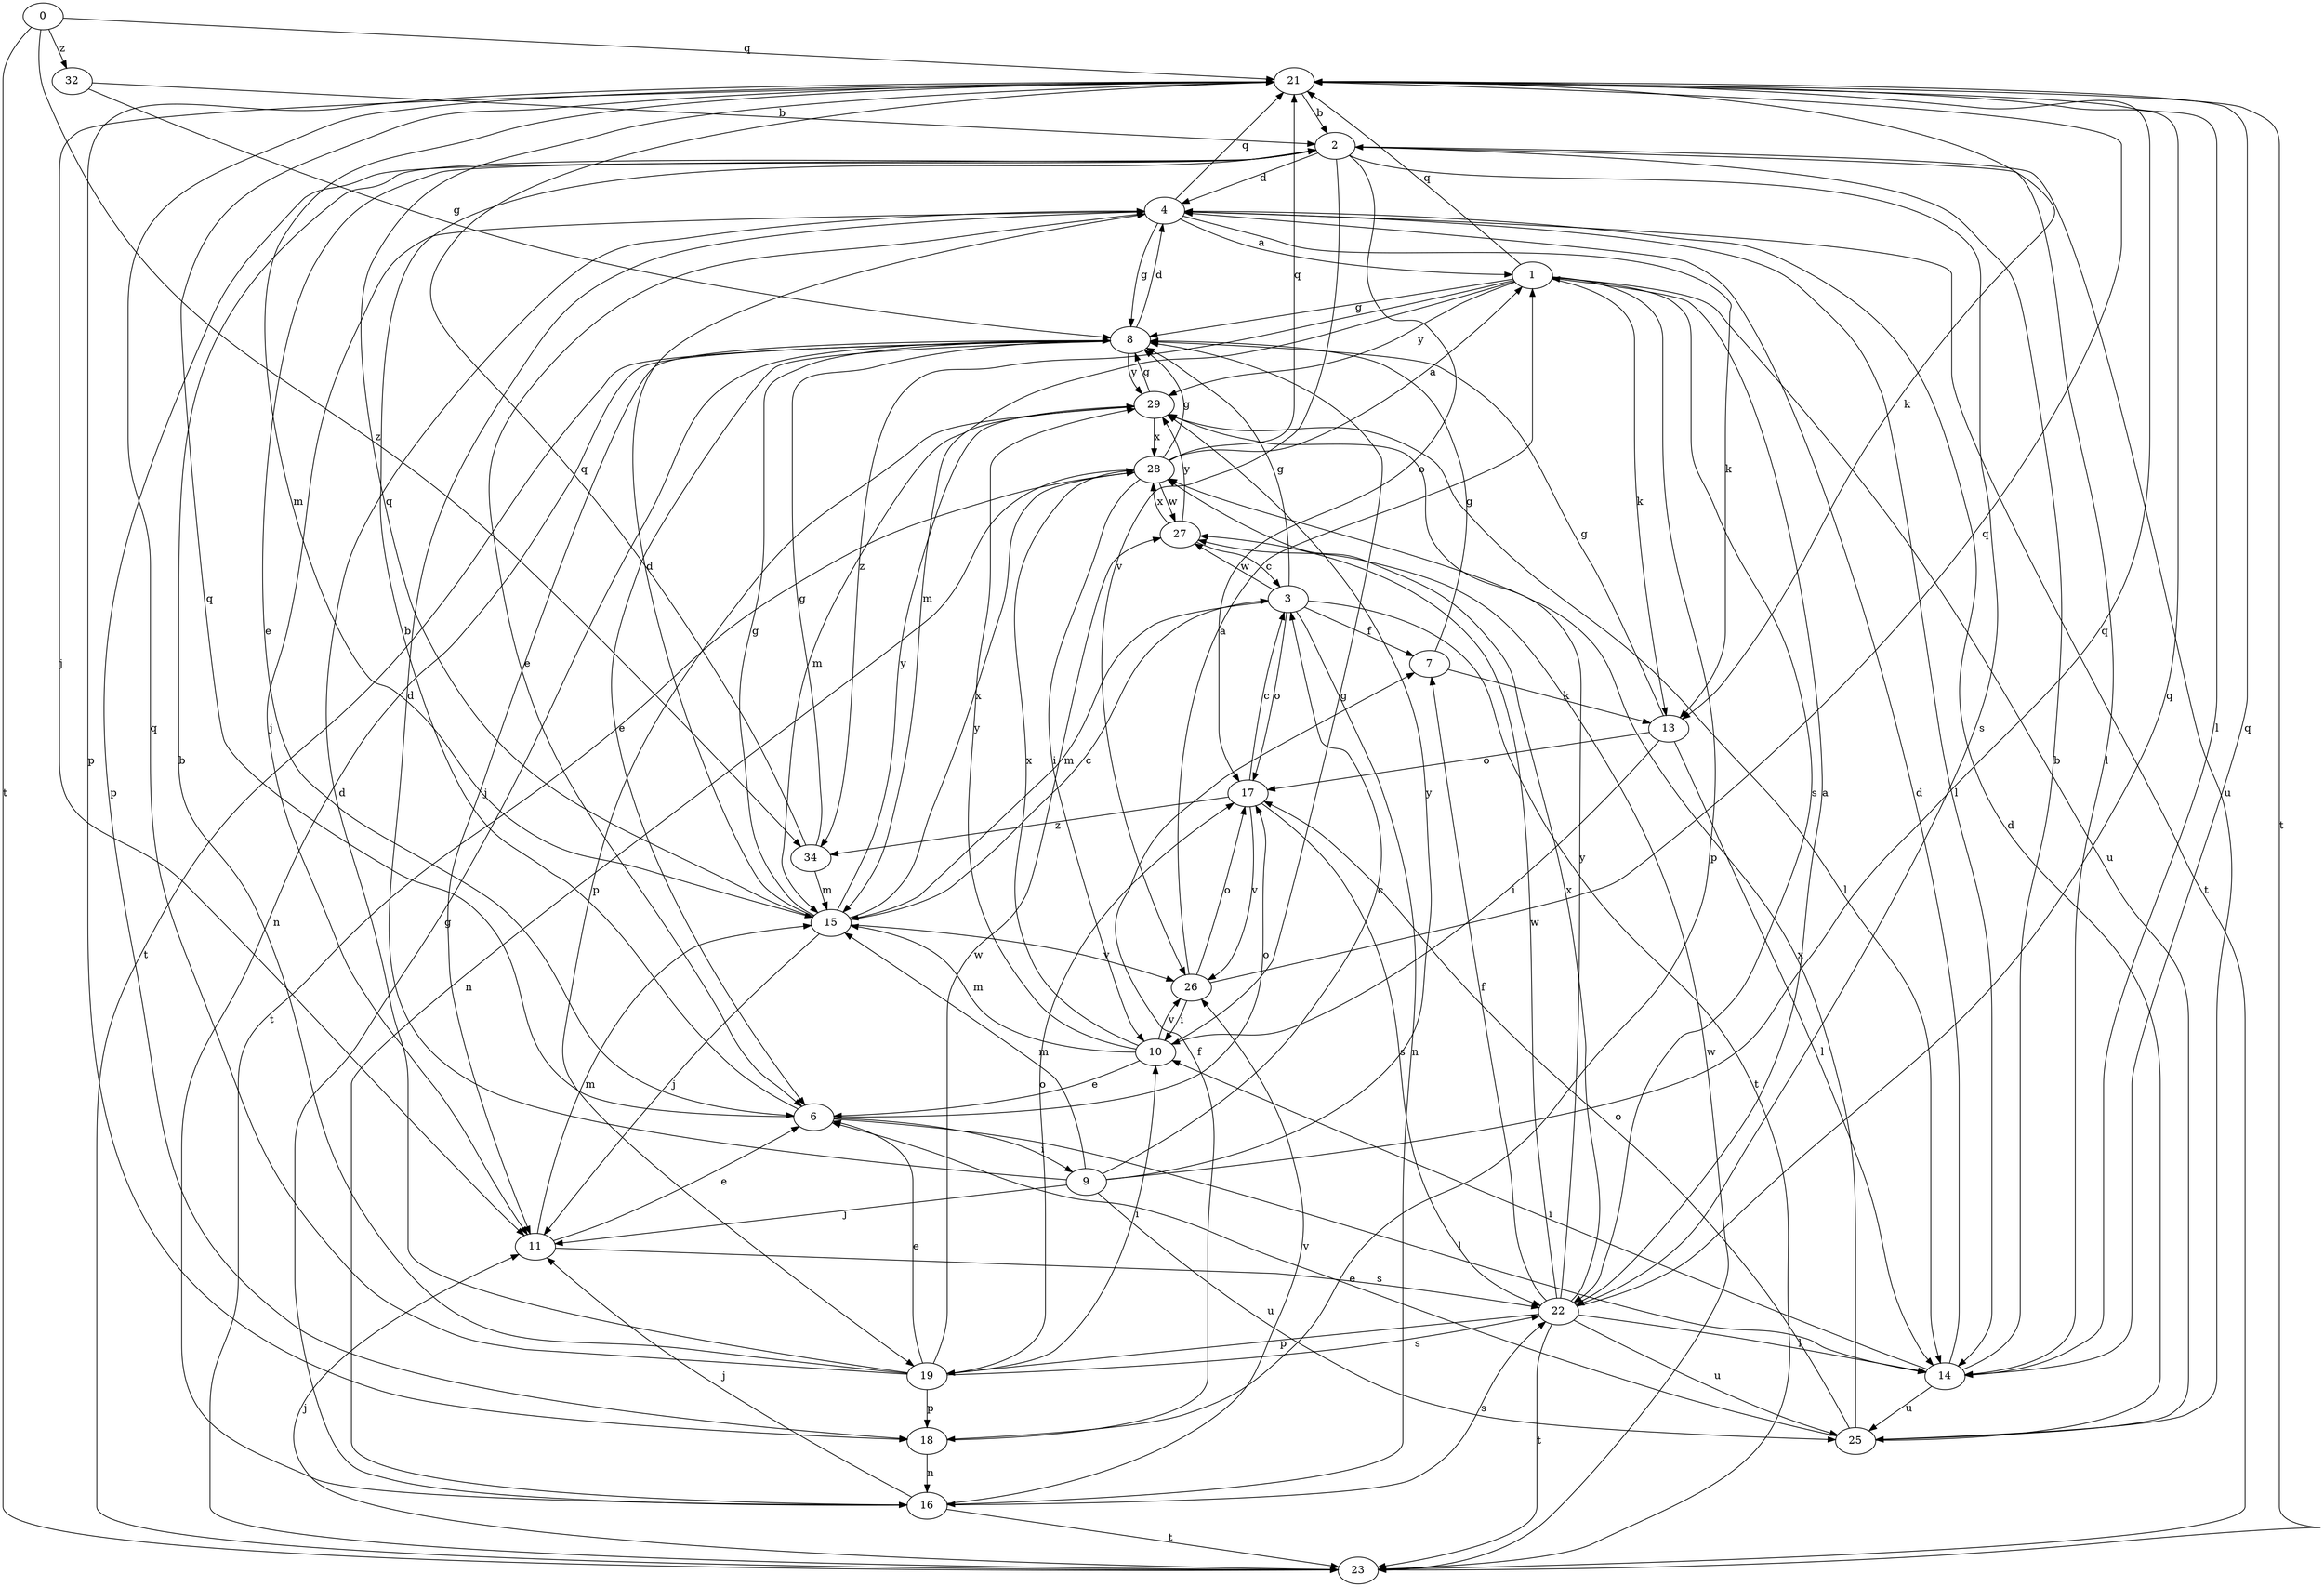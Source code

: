 strict digraph  {
0;
1;
2;
3;
4;
6;
7;
8;
9;
10;
11;
13;
14;
15;
16;
17;
18;
19;
21;
22;
23;
25;
26;
27;
28;
29;
32;
34;
0 -> 21  [label=q];
0 -> 23  [label=t];
0 -> 32  [label=z];
0 -> 34  [label=z];
1 -> 8  [label=g];
1 -> 13  [label=k];
1 -> 15  [label=m];
1 -> 18  [label=p];
1 -> 21  [label=q];
1 -> 22  [label=s];
1 -> 25  [label=u];
1 -> 29  [label=y];
1 -> 34  [label=z];
2 -> 4  [label=d];
2 -> 6  [label=e];
2 -> 14  [label=l];
2 -> 17  [label=o];
2 -> 18  [label=p];
2 -> 22  [label=s];
2 -> 25  [label=u];
2 -> 26  [label=v];
3 -> 7  [label=f];
3 -> 8  [label=g];
3 -> 15  [label=m];
3 -> 16  [label=n];
3 -> 17  [label=o];
3 -> 23  [label=t];
3 -> 27  [label=w];
4 -> 1  [label=a];
4 -> 6  [label=e];
4 -> 8  [label=g];
4 -> 11  [label=j];
4 -> 13  [label=k];
4 -> 14  [label=l];
4 -> 21  [label=q];
4 -> 23  [label=t];
6 -> 2  [label=b];
6 -> 9  [label=i];
6 -> 14  [label=l];
6 -> 17  [label=o];
6 -> 21  [label=q];
7 -> 8  [label=g];
7 -> 13  [label=k];
8 -> 4  [label=d];
8 -> 6  [label=e];
8 -> 11  [label=j];
8 -> 16  [label=n];
8 -> 23  [label=t];
8 -> 29  [label=y];
9 -> 3  [label=c];
9 -> 4  [label=d];
9 -> 11  [label=j];
9 -> 15  [label=m];
9 -> 21  [label=q];
9 -> 25  [label=u];
9 -> 29  [label=y];
10 -> 6  [label=e];
10 -> 8  [label=g];
10 -> 15  [label=m];
10 -> 26  [label=v];
10 -> 28  [label=x];
10 -> 29  [label=y];
11 -> 6  [label=e];
11 -> 15  [label=m];
11 -> 22  [label=s];
13 -> 8  [label=g];
13 -> 10  [label=i];
13 -> 14  [label=l];
13 -> 17  [label=o];
14 -> 2  [label=b];
14 -> 4  [label=d];
14 -> 10  [label=i];
14 -> 21  [label=q];
14 -> 25  [label=u];
15 -> 3  [label=c];
15 -> 4  [label=d];
15 -> 8  [label=g];
15 -> 11  [label=j];
15 -> 21  [label=q];
15 -> 26  [label=v];
15 -> 28  [label=x];
15 -> 29  [label=y];
16 -> 8  [label=g];
16 -> 11  [label=j];
16 -> 22  [label=s];
16 -> 23  [label=t];
16 -> 26  [label=v];
17 -> 3  [label=c];
17 -> 22  [label=s];
17 -> 26  [label=v];
17 -> 34  [label=z];
18 -> 7  [label=f];
18 -> 16  [label=n];
19 -> 2  [label=b];
19 -> 4  [label=d];
19 -> 6  [label=e];
19 -> 10  [label=i];
19 -> 17  [label=o];
19 -> 18  [label=p];
19 -> 21  [label=q];
19 -> 22  [label=s];
19 -> 27  [label=w];
21 -> 2  [label=b];
21 -> 11  [label=j];
21 -> 13  [label=k];
21 -> 14  [label=l];
21 -> 15  [label=m];
21 -> 18  [label=p];
21 -> 23  [label=t];
22 -> 1  [label=a];
22 -> 7  [label=f];
22 -> 14  [label=l];
22 -> 19  [label=p];
22 -> 21  [label=q];
22 -> 23  [label=t];
22 -> 25  [label=u];
22 -> 27  [label=w];
22 -> 28  [label=x];
22 -> 29  [label=y];
23 -> 11  [label=j];
23 -> 27  [label=w];
25 -> 4  [label=d];
25 -> 6  [label=e];
25 -> 17  [label=o];
25 -> 28  [label=x];
26 -> 1  [label=a];
26 -> 10  [label=i];
26 -> 17  [label=o];
26 -> 21  [label=q];
27 -> 3  [label=c];
27 -> 28  [label=x];
27 -> 29  [label=y];
28 -> 1  [label=a];
28 -> 8  [label=g];
28 -> 10  [label=i];
28 -> 16  [label=n];
28 -> 21  [label=q];
28 -> 23  [label=t];
28 -> 27  [label=w];
29 -> 8  [label=g];
29 -> 14  [label=l];
29 -> 15  [label=m];
29 -> 19  [label=p];
29 -> 28  [label=x];
32 -> 2  [label=b];
32 -> 8  [label=g];
34 -> 8  [label=g];
34 -> 15  [label=m];
34 -> 21  [label=q];
}
